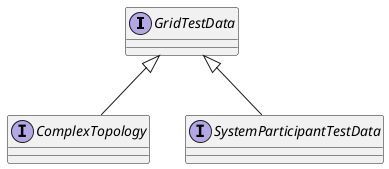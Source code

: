 @startuml
Interface GridTestData
Interface ComplexTopology
Interface SystemParticipantTestData

GridTestData <|-- ComplexTopology
GridTestData <|-- SystemParticipantTestData
@enduml